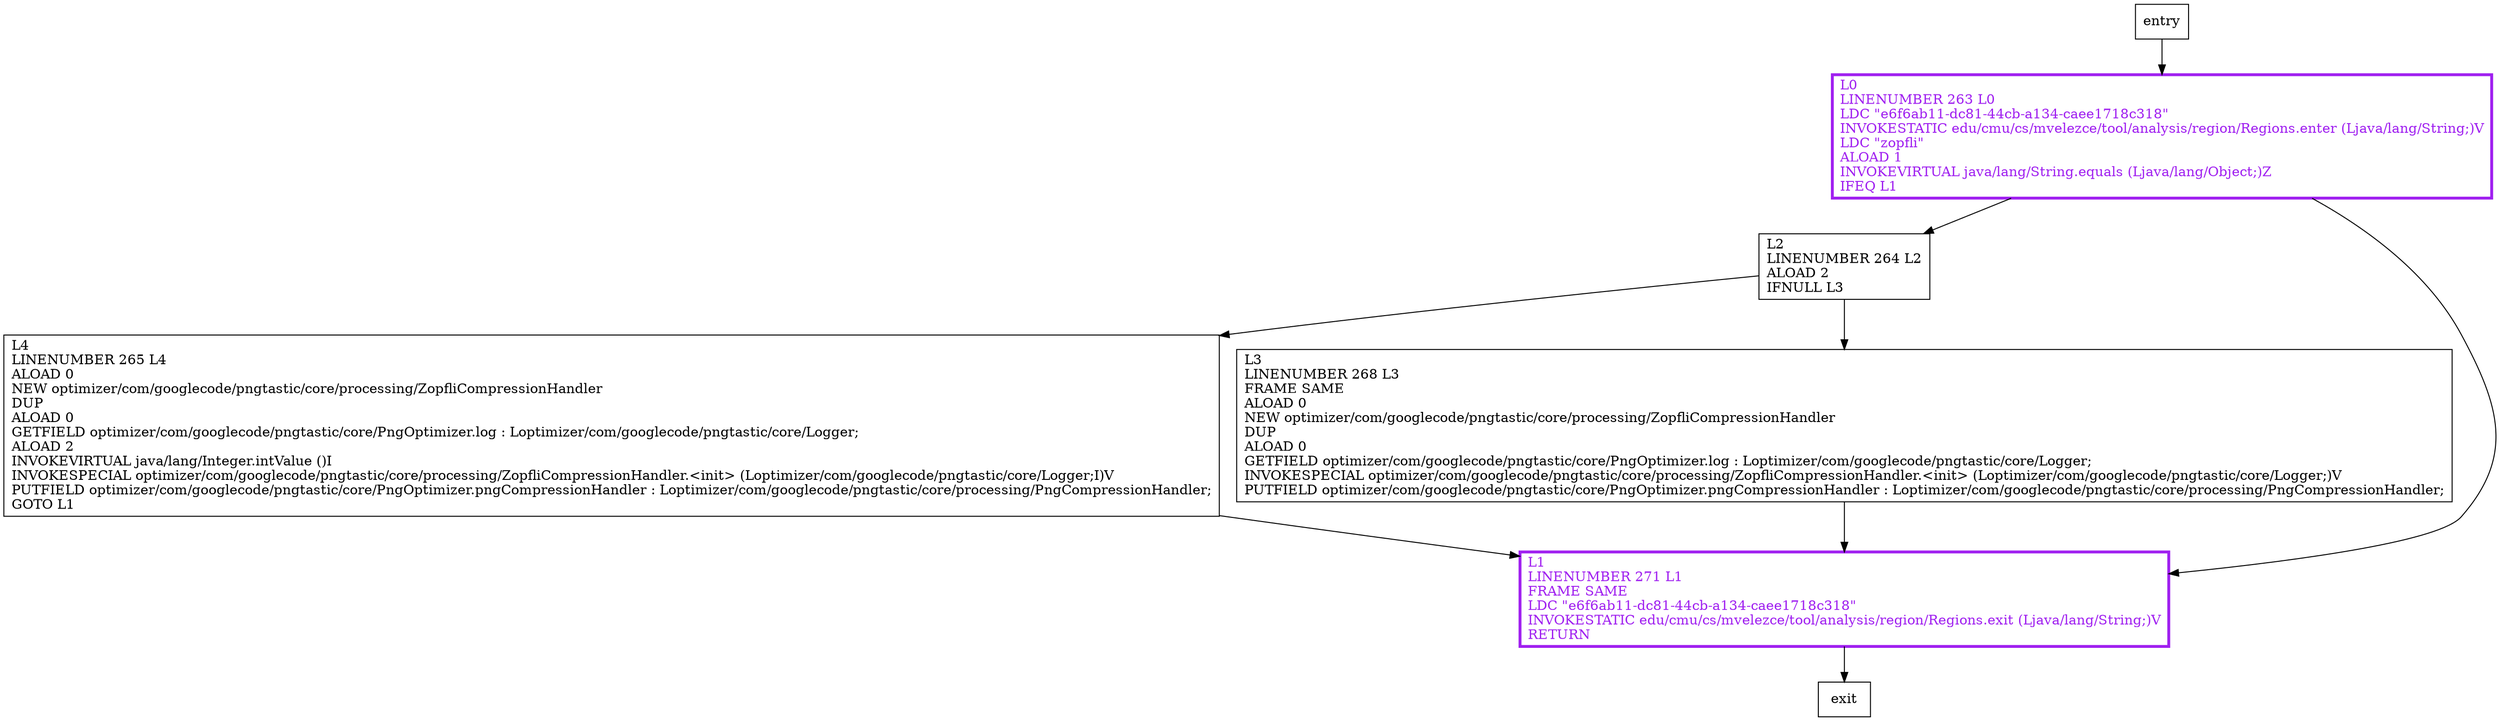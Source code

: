 digraph setCompressor {
node [shape=record];
626574894 [label="L2\lLINENUMBER 264 L2\lALOAD 2\lIFNULL L3\l"];
414695321 [label="L4\lLINENUMBER 265 L4\lALOAD 0\lNEW optimizer/com/googlecode/pngtastic/core/processing/ZopfliCompressionHandler\lDUP\lALOAD 0\lGETFIELD optimizer/com/googlecode/pngtastic/core/PngOptimizer.log : Loptimizer/com/googlecode/pngtastic/core/Logger;\lALOAD 2\lINVOKEVIRTUAL java/lang/Integer.intValue ()I\lINVOKESPECIAL optimizer/com/googlecode/pngtastic/core/processing/ZopfliCompressionHandler.\<init\> (Loptimizer/com/googlecode/pngtastic/core/Logger;I)V\lPUTFIELD optimizer/com/googlecode/pngtastic/core/PngOptimizer.pngCompressionHandler : Loptimizer/com/googlecode/pngtastic/core/processing/PngCompressionHandler;\lGOTO L1\l"];
1396239186 [label="L1\lLINENUMBER 271 L1\lFRAME SAME\lLDC \"e6f6ab11-dc81-44cb-a134-caee1718c318\"\lINVOKESTATIC edu/cmu/cs/mvelezce/tool/analysis/region/Regions.exit (Ljava/lang/String;)V\lRETURN\l"];
594496200 [label="L3\lLINENUMBER 268 L3\lFRAME SAME\lALOAD 0\lNEW optimizer/com/googlecode/pngtastic/core/processing/ZopfliCompressionHandler\lDUP\lALOAD 0\lGETFIELD optimizer/com/googlecode/pngtastic/core/PngOptimizer.log : Loptimizer/com/googlecode/pngtastic/core/Logger;\lINVOKESPECIAL optimizer/com/googlecode/pngtastic/core/processing/ZopfliCompressionHandler.\<init\> (Loptimizer/com/googlecode/pngtastic/core/Logger;)V\lPUTFIELD optimizer/com/googlecode/pngtastic/core/PngOptimizer.pngCompressionHandler : Loptimizer/com/googlecode/pngtastic/core/processing/PngCompressionHandler;\l"];
150368958 [label="L0\lLINENUMBER 263 L0\lLDC \"e6f6ab11-dc81-44cb-a134-caee1718c318\"\lINVOKESTATIC edu/cmu/cs/mvelezce/tool/analysis/region/Regions.enter (Ljava/lang/String;)V\lLDC \"zopfli\"\lALOAD 1\lINVOKEVIRTUAL java/lang/String.equals (Ljava/lang/Object;)Z\lIFEQ L1\l"];
entry;
exit;
626574894 -> 414695321;
626574894 -> 594496200;
entry -> 150368958;
414695321 -> 1396239186;
1396239186 -> exit;
594496200 -> 1396239186;
150368958 -> 626574894;
150368958 -> 1396239186;
1396239186[fontcolor="purple", penwidth=3, color="purple"];
150368958[fontcolor="purple", penwidth=3, color="purple"];
}
